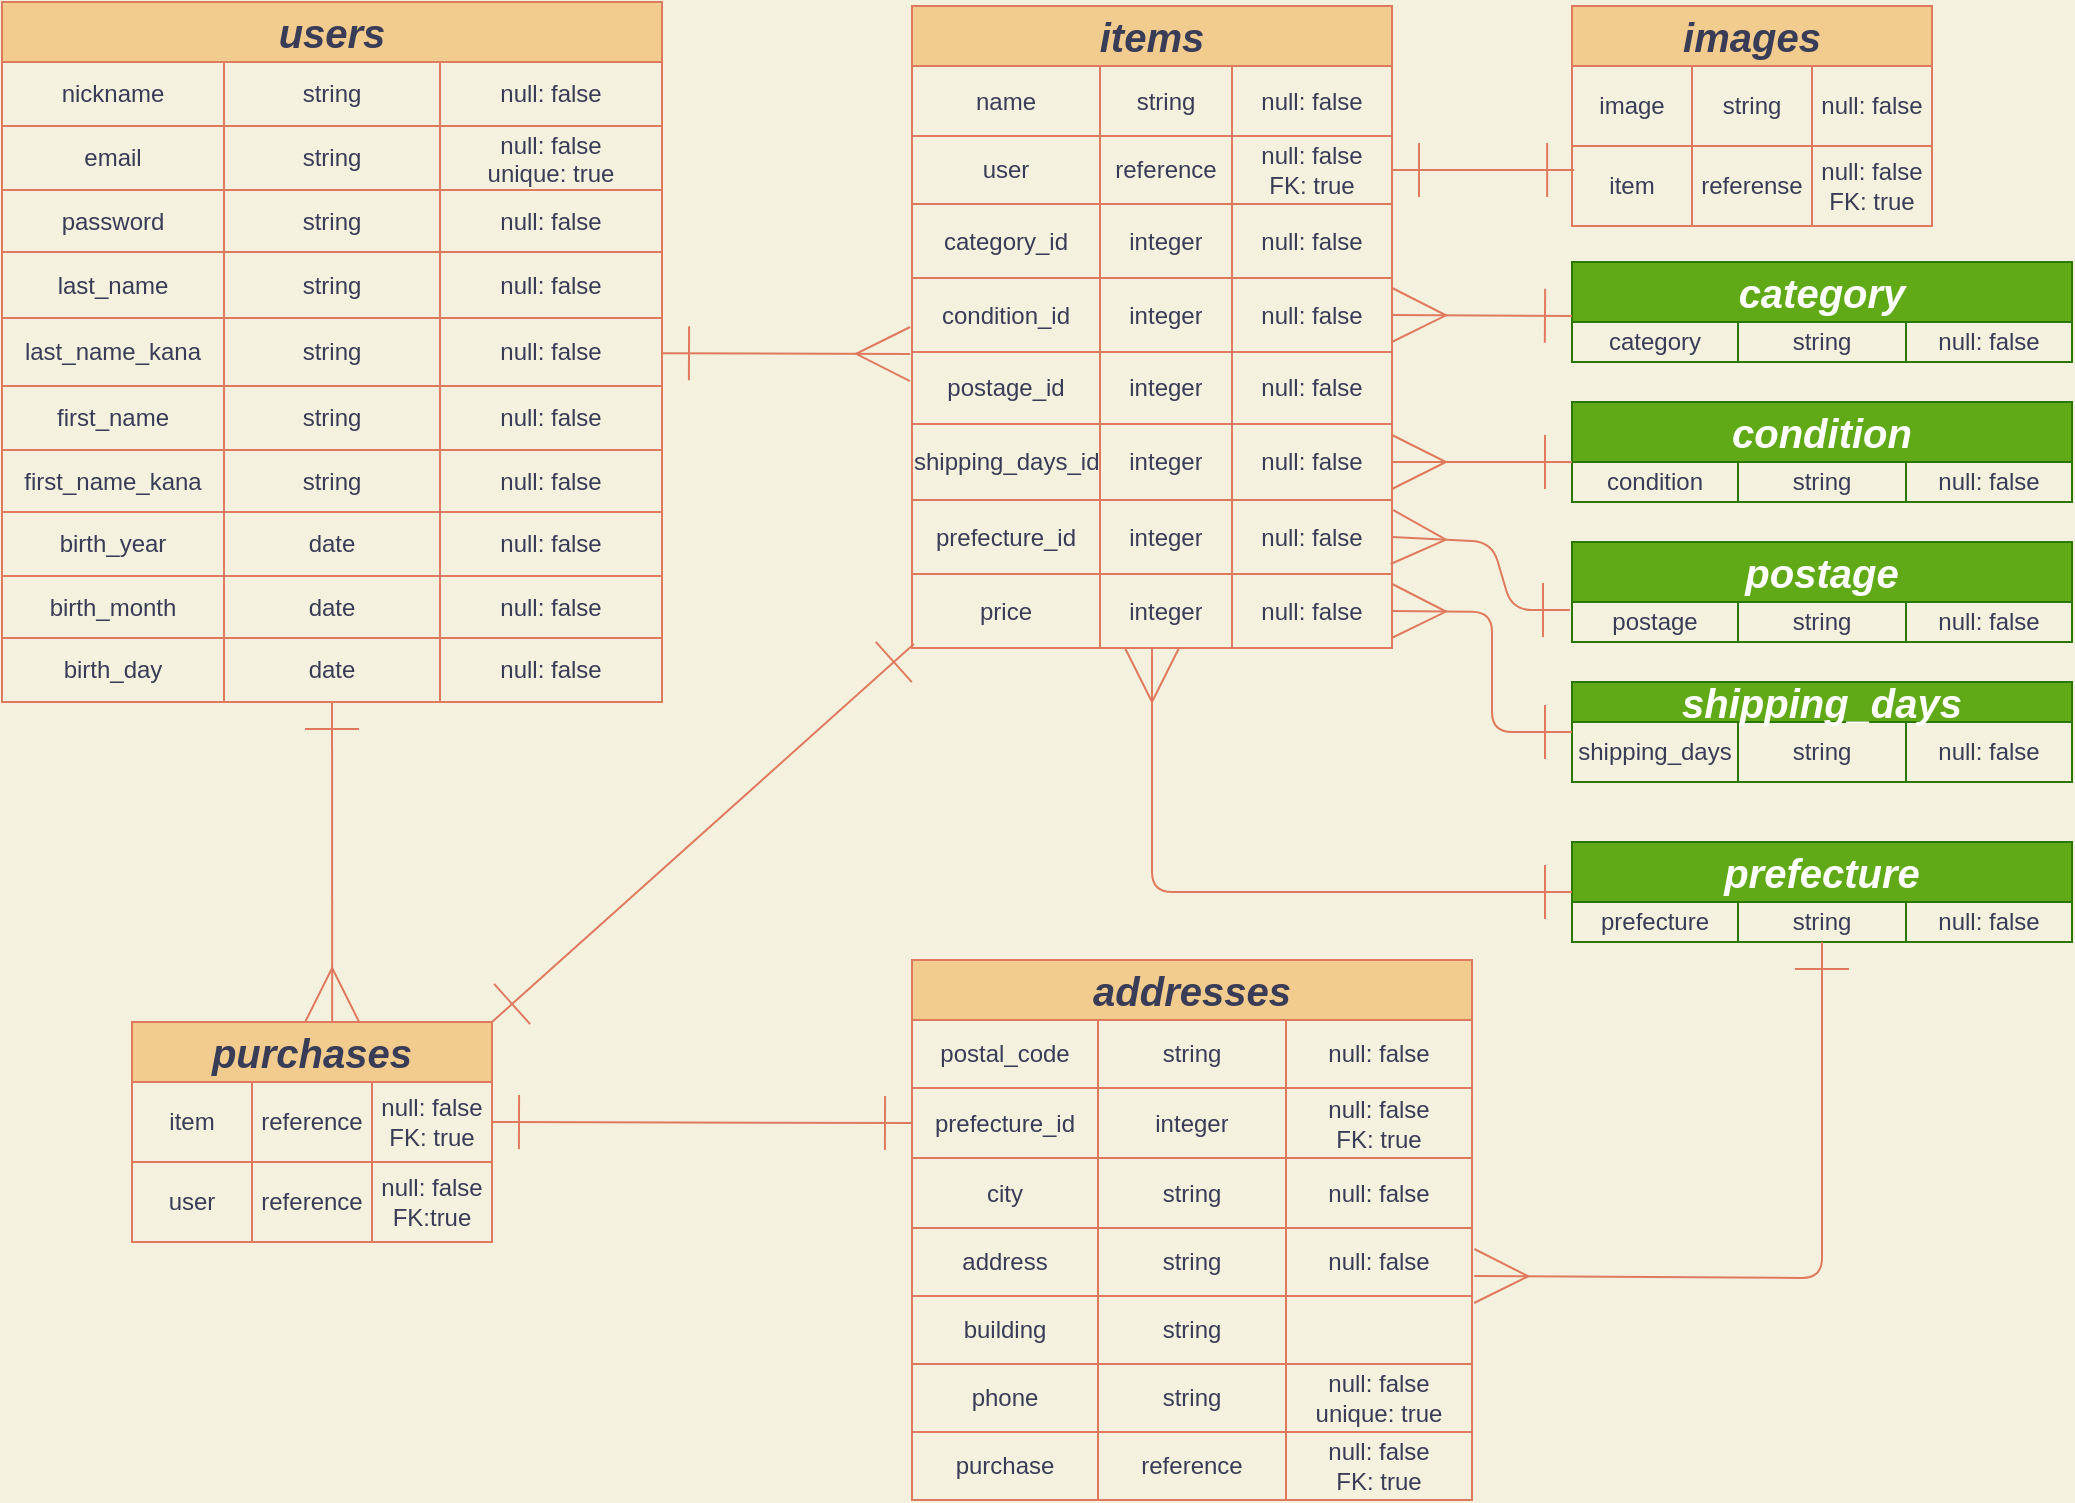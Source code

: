 <mxfile version="13.6.5">
    <diagram id="7BdjpDlfNMf_NAkz27Tj" name="ページ1">
        <mxGraphModel dx="898" dy="595" grid="1" gridSize="10" guides="1" tooltips="1" connect="1" arrows="1" fold="1" page="1" pageScale="1" pageWidth="1169" pageHeight="827" background="#F4F1DE" math="0" shadow="0">
            <root>
                <mxCell id="0"/>
                <mxCell id="1" parent="0"/>
                <mxCell id="6" value="&lt;i&gt;&lt;font style=&quot;font-size: 20px&quot;&gt;users&lt;/font&gt;&lt;/i&gt;" style="shape=table;html=1;whiteSpace=wrap;startSize=30;container=1;collapsible=0;childLayout=tableLayout;fontStyle=1;align=center;fillColor=#F2CC8F;strokeColor=#E07A5F;fontColor=#393C56;" parent="1" vertex="1">
                    <mxGeometry x="35" y="70" width="330" height="350" as="geometry"/>
                </mxCell>
                <mxCell id="7" value="" style="shape=partialRectangle;html=1;whiteSpace=wrap;collapsible=0;dropTarget=0;pointerEvents=0;fillColor=none;top=0;left=0;bottom=0;right=0;points=[[0,0.5],[1,0.5]];portConstraint=eastwest;strokeColor=#E07A5F;fontColor=#393C56;" parent="6" vertex="1">
                    <mxGeometry y="30" width="330" height="32" as="geometry"/>
                </mxCell>
                <mxCell id="8" value="nickname" style="shape=partialRectangle;html=1;whiteSpace=wrap;connectable=0;fillColor=none;top=0;left=0;bottom=0;right=0;overflow=hidden;strokeColor=#E07A5F;fontColor=#393C56;" parent="7" vertex="1">
                    <mxGeometry width="111" height="32" as="geometry"/>
                </mxCell>
                <mxCell id="9" value="string" style="shape=partialRectangle;html=1;whiteSpace=wrap;connectable=0;fillColor=none;top=0;left=0;bottom=0;right=0;overflow=hidden;strokeColor=#E07A5F;fontColor=#393C56;" parent="7" vertex="1">
                    <mxGeometry x="111" width="108" height="32" as="geometry"/>
                </mxCell>
                <mxCell id="19" value="null: false" style="shape=partialRectangle;html=1;whiteSpace=wrap;connectable=0;fillColor=none;top=0;left=0;bottom=0;right=0;overflow=hidden;strokeColor=#E07A5F;fontColor=#393C56;" parent="7" vertex="1">
                    <mxGeometry x="219" width="111" height="32" as="geometry"/>
                </mxCell>
                <mxCell id="11" value="" style="shape=partialRectangle;html=1;whiteSpace=wrap;collapsible=0;dropTarget=0;pointerEvents=0;fillColor=none;top=0;left=0;bottom=0;right=0;points=[[0,0.5],[1,0.5]];portConstraint=eastwest;strokeColor=#E07A5F;fontColor=#393C56;" parent="6" vertex="1">
                    <mxGeometry y="62" width="330" height="32" as="geometry"/>
                </mxCell>
                <mxCell id="12" value="email" style="shape=partialRectangle;html=1;whiteSpace=wrap;connectable=0;fillColor=none;top=0;left=0;bottom=0;right=0;overflow=hidden;strokeColor=#E07A5F;fontColor=#393C56;" parent="11" vertex="1">
                    <mxGeometry width="111" height="32" as="geometry"/>
                </mxCell>
                <mxCell id="13" value="string" style="shape=partialRectangle;html=1;whiteSpace=wrap;connectable=0;fillColor=none;top=0;left=0;bottom=0;right=0;overflow=hidden;strokeColor=#E07A5F;fontColor=#393C56;" parent="11" vertex="1">
                    <mxGeometry x="111" width="108" height="32" as="geometry"/>
                </mxCell>
                <mxCell id="20" value="null: false&lt;br&gt;unique: true" style="shape=partialRectangle;html=1;whiteSpace=wrap;connectable=0;fillColor=none;top=0;left=0;bottom=0;right=0;overflow=hidden;strokeColor=#E07A5F;fontColor=#393C56;" parent="11" vertex="1">
                    <mxGeometry x="219" width="111" height="32" as="geometry"/>
                </mxCell>
                <mxCell id="15" value="" style="shape=partialRectangle;html=1;whiteSpace=wrap;collapsible=0;dropTarget=0;pointerEvents=0;fillColor=none;top=0;left=0;bottom=0;right=0;points=[[0,0.5],[1,0.5]];portConstraint=eastwest;strokeColor=#E07A5F;fontColor=#393C56;" parent="6" vertex="1">
                    <mxGeometry y="94" width="330" height="31" as="geometry"/>
                </mxCell>
                <mxCell id="16" value="password" style="shape=partialRectangle;html=1;whiteSpace=wrap;connectable=0;fillColor=none;top=0;left=0;bottom=0;right=0;overflow=hidden;strokeColor=#E07A5F;fontColor=#393C56;" parent="15" vertex="1">
                    <mxGeometry width="111" height="31" as="geometry"/>
                </mxCell>
                <mxCell id="17" value="string" style="shape=partialRectangle;html=1;whiteSpace=wrap;connectable=0;fillColor=none;top=0;left=0;bottom=0;right=0;overflow=hidden;strokeColor=#E07A5F;fontColor=#393C56;" parent="15" vertex="1">
                    <mxGeometry x="111" width="108" height="31" as="geometry"/>
                </mxCell>
                <mxCell id="21" value="null: false" style="shape=partialRectangle;html=1;whiteSpace=wrap;connectable=0;fillColor=none;top=0;left=0;bottom=0;right=0;overflow=hidden;strokeColor=#E07A5F;fontColor=#393C56;" parent="15" vertex="1">
                    <mxGeometry x="219" width="111" height="31" as="geometry"/>
                </mxCell>
                <mxCell id="22" style="shape=partialRectangle;html=1;whiteSpace=wrap;collapsible=0;dropTarget=0;pointerEvents=0;fillColor=none;top=0;left=0;bottom=0;right=0;points=[[0,0.5],[1,0.5]];portConstraint=eastwest;strokeColor=#E07A5F;fontColor=#393C56;" parent="6" vertex="1">
                    <mxGeometry y="125" width="330" height="33" as="geometry"/>
                </mxCell>
                <mxCell id="23" value="last_name" style="shape=partialRectangle;html=1;whiteSpace=wrap;connectable=0;fillColor=none;top=0;left=0;bottom=0;right=0;overflow=hidden;strokeColor=#E07A5F;fontColor=#393C56;" parent="22" vertex="1">
                    <mxGeometry width="111" height="33" as="geometry"/>
                </mxCell>
                <mxCell id="24" value="string" style="shape=partialRectangle;html=1;whiteSpace=wrap;connectable=0;fillColor=none;top=0;left=0;bottom=0;right=0;overflow=hidden;strokeColor=#E07A5F;fontColor=#393C56;" parent="22" vertex="1">
                    <mxGeometry x="111" width="108" height="33" as="geometry"/>
                </mxCell>
                <mxCell id="25" value="null: false" style="shape=partialRectangle;html=1;whiteSpace=wrap;connectable=0;fillColor=none;top=0;left=0;bottom=0;right=0;overflow=hidden;strokeColor=#E07A5F;fontColor=#393C56;" parent="22" vertex="1">
                    <mxGeometry x="219" width="111" height="33" as="geometry"/>
                </mxCell>
                <mxCell id="26" style="shape=partialRectangle;html=1;whiteSpace=wrap;collapsible=0;dropTarget=0;pointerEvents=0;fillColor=none;top=0;left=0;bottom=0;right=0;points=[[0,0.5],[1,0.5]];portConstraint=eastwest;strokeColor=#E07A5F;fontColor=#393C56;" parent="6" vertex="1">
                    <mxGeometry y="158" width="330" height="34" as="geometry"/>
                </mxCell>
                <mxCell id="27" value="last_name_kana" style="shape=partialRectangle;html=1;whiteSpace=wrap;connectable=0;fillColor=none;top=0;left=0;bottom=0;right=0;overflow=hidden;strokeColor=#E07A5F;fontColor=#393C56;" parent="26" vertex="1">
                    <mxGeometry width="111" height="34" as="geometry"/>
                </mxCell>
                <mxCell id="28" value="string" style="shape=partialRectangle;html=1;whiteSpace=wrap;connectable=0;fillColor=none;top=0;left=0;bottom=0;right=0;overflow=hidden;strokeColor=#E07A5F;fontColor=#393C56;" parent="26" vertex="1">
                    <mxGeometry x="111" width="108" height="34" as="geometry"/>
                </mxCell>
                <mxCell id="29" value="null: false" style="shape=partialRectangle;html=1;whiteSpace=wrap;connectable=0;fillColor=none;top=0;left=0;bottom=0;right=0;overflow=hidden;strokeColor=#E07A5F;fontColor=#393C56;" parent="26" vertex="1">
                    <mxGeometry x="219" width="111" height="34" as="geometry"/>
                </mxCell>
                <mxCell id="30" style="shape=partialRectangle;html=1;whiteSpace=wrap;collapsible=0;dropTarget=0;pointerEvents=0;fillColor=none;top=0;left=0;bottom=0;right=0;points=[[0,0.5],[1,0.5]];portConstraint=eastwest;strokeColor=#E07A5F;fontColor=#393C56;" parent="6" vertex="1">
                    <mxGeometry y="192" width="330" height="32" as="geometry"/>
                </mxCell>
                <mxCell id="31" value="first_name" style="shape=partialRectangle;html=1;whiteSpace=wrap;connectable=0;fillColor=none;top=0;left=0;bottom=0;right=0;overflow=hidden;strokeColor=#E07A5F;fontColor=#393C56;" parent="30" vertex="1">
                    <mxGeometry width="111" height="32" as="geometry"/>
                </mxCell>
                <mxCell id="32" value="string" style="shape=partialRectangle;html=1;whiteSpace=wrap;connectable=0;fillColor=none;top=0;left=0;bottom=0;right=0;overflow=hidden;strokeColor=#E07A5F;fontColor=#393C56;" parent="30" vertex="1">
                    <mxGeometry x="111" width="108" height="32" as="geometry"/>
                </mxCell>
                <mxCell id="33" value="null: false" style="shape=partialRectangle;html=1;whiteSpace=wrap;connectable=0;fillColor=none;top=0;left=0;bottom=0;right=0;overflow=hidden;strokeColor=#E07A5F;fontColor=#393C56;" parent="30" vertex="1">
                    <mxGeometry x="219" width="111" height="32" as="geometry"/>
                </mxCell>
                <mxCell id="34" style="shape=partialRectangle;html=1;whiteSpace=wrap;collapsible=0;dropTarget=0;pointerEvents=0;fillColor=none;top=0;left=0;bottom=0;right=0;points=[[0,0.5],[1,0.5]];portConstraint=eastwest;strokeColor=#E07A5F;fontColor=#393C56;" parent="6" vertex="1">
                    <mxGeometry y="224" width="330" height="31" as="geometry"/>
                </mxCell>
                <mxCell id="35" value="first_name_kana" style="shape=partialRectangle;html=1;whiteSpace=wrap;connectable=0;fillColor=none;top=0;left=0;bottom=0;right=0;overflow=hidden;strokeColor=#E07A5F;fontColor=#393C56;" parent="34" vertex="1">
                    <mxGeometry width="111" height="31" as="geometry"/>
                </mxCell>
                <mxCell id="36" value="string" style="shape=partialRectangle;html=1;whiteSpace=wrap;connectable=0;fillColor=none;top=0;left=0;bottom=0;right=0;overflow=hidden;strokeColor=#E07A5F;fontColor=#393C56;" parent="34" vertex="1">
                    <mxGeometry x="111" width="108" height="31" as="geometry"/>
                </mxCell>
                <mxCell id="37" value="null: false" style="shape=partialRectangle;html=1;whiteSpace=wrap;connectable=0;fillColor=none;top=0;left=0;bottom=0;right=0;overflow=hidden;strokeColor=#E07A5F;fontColor=#393C56;" parent="34" vertex="1">
                    <mxGeometry x="219" width="111" height="31" as="geometry"/>
                </mxCell>
                <mxCell id="38" style="shape=partialRectangle;html=1;whiteSpace=wrap;collapsible=0;dropTarget=0;pointerEvents=0;fillColor=none;top=0;left=0;bottom=0;right=0;points=[[0,0.5],[1,0.5]];portConstraint=eastwest;strokeColor=#E07A5F;fontColor=#393C56;" parent="6" vertex="1">
                    <mxGeometry y="255" width="330" height="32" as="geometry"/>
                </mxCell>
                <mxCell id="39" value="birth_year" style="shape=partialRectangle;html=1;whiteSpace=wrap;connectable=0;fillColor=none;top=0;left=0;bottom=0;right=0;overflow=hidden;strokeColor=#E07A5F;fontColor=#393C56;" parent="38" vertex="1">
                    <mxGeometry width="111" height="32" as="geometry"/>
                </mxCell>
                <mxCell id="40" value="date" style="shape=partialRectangle;html=1;whiteSpace=wrap;connectable=0;fillColor=none;top=0;left=0;bottom=0;right=0;overflow=hidden;strokeColor=#E07A5F;fontColor=#393C56;" parent="38" vertex="1">
                    <mxGeometry x="111" width="108" height="32" as="geometry"/>
                </mxCell>
                <mxCell id="41" value="null: false" style="shape=partialRectangle;html=1;whiteSpace=wrap;connectable=0;fillColor=none;top=0;left=0;bottom=0;right=0;overflow=hidden;strokeColor=#E07A5F;fontColor=#393C56;" parent="38" vertex="1">
                    <mxGeometry x="219" width="111" height="32" as="geometry"/>
                </mxCell>
                <mxCell id="42" style="shape=partialRectangle;html=1;whiteSpace=wrap;collapsible=0;dropTarget=0;pointerEvents=0;fillColor=none;top=0;left=0;bottom=0;right=0;points=[[0,0.5],[1,0.5]];portConstraint=eastwest;strokeColor=#E07A5F;fontColor=#393C56;" parent="6" vertex="1">
                    <mxGeometry y="287" width="330" height="31" as="geometry"/>
                </mxCell>
                <mxCell id="43" value="birth_month" style="shape=partialRectangle;html=1;whiteSpace=wrap;connectable=0;fillColor=none;top=0;left=0;bottom=0;right=0;overflow=hidden;strokeColor=#E07A5F;fontColor=#393C56;" parent="42" vertex="1">
                    <mxGeometry width="111" height="31" as="geometry"/>
                </mxCell>
                <mxCell id="44" value="date" style="shape=partialRectangle;html=1;whiteSpace=wrap;connectable=0;fillColor=none;top=0;left=0;bottom=0;right=0;overflow=hidden;strokeColor=#E07A5F;fontColor=#393C56;" parent="42" vertex="1">
                    <mxGeometry x="111" width="108" height="31" as="geometry"/>
                </mxCell>
                <mxCell id="45" value="null: false" style="shape=partialRectangle;html=1;whiteSpace=wrap;connectable=0;fillColor=none;top=0;left=0;bottom=0;right=0;overflow=hidden;strokeColor=#E07A5F;fontColor=#393C56;" parent="42" vertex="1">
                    <mxGeometry x="219" width="111" height="31" as="geometry"/>
                </mxCell>
                <mxCell id="46" style="shape=partialRectangle;html=1;whiteSpace=wrap;collapsible=0;dropTarget=0;pointerEvents=0;fillColor=none;top=0;left=0;bottom=0;right=0;points=[[0,0.5],[1,0.5]];portConstraint=eastwest;strokeColor=#E07A5F;fontColor=#393C56;" parent="6" vertex="1">
                    <mxGeometry y="318" width="330" height="32" as="geometry"/>
                </mxCell>
                <mxCell id="47" value="birth_day" style="shape=partialRectangle;html=1;whiteSpace=wrap;connectable=0;fillColor=none;top=0;left=0;bottom=0;right=0;overflow=hidden;strokeColor=#E07A5F;fontColor=#393C56;" parent="46" vertex="1">
                    <mxGeometry width="111" height="32" as="geometry"/>
                </mxCell>
                <mxCell id="48" value="date" style="shape=partialRectangle;html=1;whiteSpace=wrap;connectable=0;fillColor=none;top=0;left=0;bottom=0;right=0;overflow=hidden;strokeColor=#E07A5F;fontColor=#393C56;" parent="46" vertex="1">
                    <mxGeometry x="111" width="108" height="32" as="geometry"/>
                </mxCell>
                <mxCell id="49" value="null: false" style="shape=partialRectangle;html=1;whiteSpace=wrap;connectable=0;fillColor=none;top=0;left=0;bottom=0;right=0;overflow=hidden;strokeColor=#E07A5F;fontColor=#393C56;" parent="46" vertex="1">
                    <mxGeometry x="219" width="111" height="32" as="geometry"/>
                </mxCell>
                <mxCell id="195" style="edgeStyle=none;rounded=1;sketch=0;orthogonalLoop=1;jettySize=auto;html=1;entryX=0.021;entryY=1.054;entryDx=0;entryDy=0;entryPerimeter=0;endArrow=ERone;endFill=0;fillColor=#F2CC8F;fontColor=#393C56;strokeColor=none;startArrow=ERone;startFill=0;" parent="1" source="120" target="59" edge="1">
                    <mxGeometry relative="1" as="geometry"/>
                </mxCell>
                <mxCell id="196" style="edgeStyle=none;rounded=1;sketch=0;orthogonalLoop=1;jettySize=auto;html=1;exitX=1;exitY=0;exitDx=0;exitDy=0;entryX=0.004;entryY=0.946;entryDx=0;entryDy=0;entryPerimeter=0;startArrow=ERone;startFill=0;endArrow=ERone;endFill=0;strokeColor=#E07A5F;fillColor=#F2CC8F;fontColor=#393C56;endSize=25;startSize=25;" parent="1" source="120" target="59" edge="1">
                    <mxGeometry relative="1" as="geometry"/>
                </mxCell>
                <mxCell id="120" value="&lt;font style=&quot;font-size: 20px&quot;&gt;&lt;i&gt;purchases&lt;/i&gt;&lt;/font&gt;" style="shape=table;html=1;whiteSpace=wrap;startSize=30;container=1;collapsible=0;childLayout=tableLayout;fontStyle=1;align=center;fillColor=#F2CC8F;strokeColor=#E07A5F;fontColor=#393C56;" parent="1" vertex="1">
                    <mxGeometry x="100" y="580" width="180" height="110" as="geometry"/>
                </mxCell>
                <mxCell id="121" value="" style="shape=partialRectangle;html=1;whiteSpace=wrap;collapsible=0;dropTarget=0;pointerEvents=0;fillColor=none;top=0;left=0;bottom=0;right=0;points=[[0,0.5],[1,0.5]];portConstraint=eastwest;strokeColor=#E07A5F;fontColor=#393C56;" parent="120" vertex="1">
                    <mxGeometry y="30" width="180" height="40" as="geometry"/>
                </mxCell>
                <mxCell id="122" value="item" style="shape=partialRectangle;html=1;whiteSpace=wrap;connectable=0;fillColor=none;top=0;left=0;bottom=0;right=0;overflow=hidden;strokeColor=#E07A5F;fontColor=#393C56;" parent="121" vertex="1">
                    <mxGeometry width="60" height="40" as="geometry"/>
                </mxCell>
                <mxCell id="123" value="reference" style="shape=partialRectangle;html=1;whiteSpace=wrap;connectable=0;fillColor=none;top=0;left=0;bottom=0;right=0;overflow=hidden;strokeColor=#E07A5F;fontColor=#393C56;" parent="121" vertex="1">
                    <mxGeometry x="60" width="60" height="40" as="geometry"/>
                </mxCell>
                <mxCell id="124" value="null: false&lt;br&gt;FK: true" style="shape=partialRectangle;html=1;whiteSpace=wrap;connectable=0;fillColor=none;top=0;left=0;bottom=0;right=0;overflow=hidden;strokeColor=#E07A5F;fontColor=#393C56;" parent="121" vertex="1">
                    <mxGeometry x="120" width="60" height="40" as="geometry"/>
                </mxCell>
                <mxCell id="125" value="" style="shape=partialRectangle;html=1;whiteSpace=wrap;collapsible=0;dropTarget=0;pointerEvents=0;fillColor=none;top=0;left=0;bottom=0;right=0;points=[[0,0.5],[1,0.5]];portConstraint=eastwest;strokeColor=#E07A5F;fontColor=#393C56;" parent="120" vertex="1">
                    <mxGeometry y="70" width="180" height="40" as="geometry"/>
                </mxCell>
                <mxCell id="126" value="user" style="shape=partialRectangle;html=1;whiteSpace=wrap;connectable=0;fillColor=none;top=0;left=0;bottom=0;right=0;overflow=hidden;strokeColor=#E07A5F;fontColor=#393C56;" parent="125" vertex="1">
                    <mxGeometry width="60" height="40" as="geometry"/>
                </mxCell>
                <mxCell id="127" value="reference" style="shape=partialRectangle;html=1;whiteSpace=wrap;connectable=0;fillColor=none;top=0;left=0;bottom=0;right=0;overflow=hidden;strokeColor=#E07A5F;fontColor=#393C56;" parent="125" vertex="1">
                    <mxGeometry x="60" width="60" height="40" as="geometry"/>
                </mxCell>
                <mxCell id="128" value="null: false&lt;br&gt;FK:true" style="shape=partialRectangle;html=1;whiteSpace=wrap;connectable=0;fillColor=none;top=0;left=0;bottom=0;right=0;overflow=hidden;strokeColor=#E07A5F;fontColor=#393C56;" parent="125" vertex="1">
                    <mxGeometry x="120" width="60" height="40" as="geometry"/>
                </mxCell>
                <mxCell id="133" value="&lt;font style=&quot;font-size: 20px&quot;&gt;&lt;i&gt;images&lt;/i&gt;&lt;/font&gt;" style="shape=table;html=1;whiteSpace=wrap;startSize=30;container=1;collapsible=0;childLayout=tableLayout;fontStyle=1;align=center;fillColor=#F2CC8F;strokeColor=#E07A5F;fontColor=#393C56;" parent="1" vertex="1">
                    <mxGeometry x="820" y="72" width="180" height="110" as="geometry"/>
                </mxCell>
                <mxCell id="134" value="" style="shape=partialRectangle;html=1;whiteSpace=wrap;collapsible=0;dropTarget=0;pointerEvents=0;fillColor=none;top=0;left=0;bottom=0;right=0;points=[[0,0.5],[1,0.5]];portConstraint=eastwest;strokeColor=#E07A5F;fontColor=#393C56;" parent="133" vertex="1">
                    <mxGeometry y="30" width="180" height="40" as="geometry"/>
                </mxCell>
                <mxCell id="135" value="image" style="shape=partialRectangle;html=1;whiteSpace=wrap;connectable=0;fillColor=none;top=0;left=0;bottom=0;right=0;overflow=hidden;strokeColor=#E07A5F;fontColor=#393C56;" parent="134" vertex="1">
                    <mxGeometry width="60" height="40" as="geometry"/>
                </mxCell>
                <mxCell id="136" value="string" style="shape=partialRectangle;html=1;whiteSpace=wrap;connectable=0;fillColor=none;top=0;left=0;bottom=0;right=0;overflow=hidden;strokeColor=#E07A5F;fontColor=#393C56;" parent="134" vertex="1">
                    <mxGeometry x="60" width="60" height="40" as="geometry"/>
                </mxCell>
                <mxCell id="137" value="null: false" style="shape=partialRectangle;html=1;whiteSpace=wrap;connectable=0;fillColor=none;top=0;left=0;bottom=0;right=0;overflow=hidden;strokeColor=#E07A5F;fontColor=#393C56;" parent="134" vertex="1">
                    <mxGeometry x="120" width="60" height="40" as="geometry"/>
                </mxCell>
                <mxCell id="138" value="" style="shape=partialRectangle;html=1;whiteSpace=wrap;collapsible=0;dropTarget=0;pointerEvents=0;fillColor=none;top=0;left=0;bottom=0;right=0;points=[[0,0.5],[1,0.5]];portConstraint=eastwest;strokeColor=#E07A5F;fontColor=#393C56;" parent="133" vertex="1">
                    <mxGeometry y="70" width="180" height="40" as="geometry"/>
                </mxCell>
                <mxCell id="139" value="item" style="shape=partialRectangle;html=1;whiteSpace=wrap;connectable=0;fillColor=none;top=0;left=0;bottom=0;right=0;overflow=hidden;strokeColor=#E07A5F;fontColor=#393C56;" parent="138" vertex="1">
                    <mxGeometry width="60" height="40" as="geometry"/>
                </mxCell>
                <mxCell id="140" value="referense" style="shape=partialRectangle;html=1;whiteSpace=wrap;connectable=0;fillColor=none;top=0;left=0;bottom=0;right=0;overflow=hidden;strokeColor=#E07A5F;fontColor=#393C56;" parent="138" vertex="1">
                    <mxGeometry x="60" width="60" height="40" as="geometry"/>
                </mxCell>
                <mxCell id="141" value="null: false&lt;br&gt;FK: true" style="shape=partialRectangle;html=1;whiteSpace=wrap;connectable=0;fillColor=none;top=0;left=0;bottom=0;right=0;overflow=hidden;strokeColor=#E07A5F;fontColor=#393C56;" parent="138" vertex="1">
                    <mxGeometry x="120" width="60" height="40" as="geometry"/>
                </mxCell>
                <mxCell id="83" value="&lt;font style=&quot;font-size: 20px&quot;&gt;&lt;i&gt;addresses&lt;/i&gt;&lt;/font&gt;" style="shape=table;html=1;whiteSpace=wrap;startSize=30;container=1;collapsible=0;childLayout=tableLayout;fontStyle=1;align=center;fillColor=#F2CC8F;strokeColor=#E07A5F;fontColor=#393C56;" parent="1" vertex="1">
                    <mxGeometry x="490" y="549" width="280" height="270" as="geometry"/>
                </mxCell>
                <mxCell id="84" value="" style="shape=partialRectangle;html=1;whiteSpace=wrap;collapsible=0;dropTarget=0;pointerEvents=0;fillColor=none;top=0;left=0;bottom=0;right=0;points=[[0,0.5],[1,0.5]];portConstraint=eastwest;strokeColor=#E07A5F;fontColor=#393C56;" parent="83" vertex="1">
                    <mxGeometry y="30" width="280" height="34" as="geometry"/>
                </mxCell>
                <mxCell id="85" value="postal_code" style="shape=partialRectangle;html=1;whiteSpace=wrap;connectable=0;fillColor=none;top=0;left=0;bottom=0;right=0;overflow=hidden;strokeColor=#E07A5F;fontColor=#393C56;" parent="84" vertex="1">
                    <mxGeometry width="93" height="34" as="geometry"/>
                </mxCell>
                <mxCell id="86" value="string" style="shape=partialRectangle;html=1;whiteSpace=wrap;connectable=0;fillColor=none;top=0;left=0;bottom=0;right=0;overflow=hidden;strokeColor=#E07A5F;fontColor=#393C56;" parent="84" vertex="1">
                    <mxGeometry x="93" width="94" height="34" as="geometry"/>
                </mxCell>
                <mxCell id="87" value="null: false" style="shape=partialRectangle;html=1;whiteSpace=wrap;connectable=0;fillColor=none;top=0;left=0;bottom=0;right=0;overflow=hidden;strokeColor=#E07A5F;fontColor=#393C56;" parent="84" vertex="1">
                    <mxGeometry x="187" width="93" height="34" as="geometry"/>
                </mxCell>
                <mxCell id="88" value="" style="shape=partialRectangle;html=1;whiteSpace=wrap;collapsible=0;dropTarget=0;pointerEvents=0;fillColor=none;top=0;left=0;bottom=0;right=0;points=[[0,0.5],[1,0.5]];portConstraint=eastwest;strokeColor=#E07A5F;fontColor=#393C56;" parent="83" vertex="1">
                    <mxGeometry y="64" width="280" height="35" as="geometry"/>
                </mxCell>
                <mxCell id="89" value="prefecture_id" style="shape=partialRectangle;html=1;whiteSpace=wrap;connectable=0;fillColor=none;top=0;left=0;bottom=0;right=0;overflow=hidden;strokeColor=#E07A5F;fontColor=#393C56;" parent="88" vertex="1">
                    <mxGeometry width="93" height="35" as="geometry"/>
                </mxCell>
                <mxCell id="90" value="integer" style="shape=partialRectangle;html=1;whiteSpace=wrap;connectable=0;fillColor=none;top=0;left=0;bottom=0;right=0;overflow=hidden;strokeColor=#E07A5F;fontColor=#393C56;" parent="88" vertex="1">
                    <mxGeometry x="93" width="94" height="35" as="geometry"/>
                </mxCell>
                <mxCell id="91" value="null: false&lt;br&gt;FK: true" style="shape=partialRectangle;html=1;whiteSpace=wrap;connectable=0;fillColor=none;top=0;left=0;bottom=0;right=0;overflow=hidden;strokeColor=#E07A5F;fontColor=#393C56;" parent="88" vertex="1">
                    <mxGeometry x="187" width="93" height="35" as="geometry"/>
                </mxCell>
                <mxCell id="92" value="" style="shape=partialRectangle;html=1;whiteSpace=wrap;collapsible=0;dropTarget=0;pointerEvents=0;fillColor=none;top=0;left=0;bottom=0;right=0;points=[[0,0.5],[1,0.5]];portConstraint=eastwest;strokeColor=#E07A5F;fontColor=#393C56;" parent="83" vertex="1">
                    <mxGeometry y="99" width="280" height="35" as="geometry"/>
                </mxCell>
                <mxCell id="93" value="city" style="shape=partialRectangle;html=1;whiteSpace=wrap;connectable=0;fillColor=none;top=0;left=0;bottom=0;right=0;overflow=hidden;strokeColor=#E07A5F;fontColor=#393C56;" parent="92" vertex="1">
                    <mxGeometry width="93" height="35" as="geometry"/>
                </mxCell>
                <mxCell id="94" value="string" style="shape=partialRectangle;html=1;whiteSpace=wrap;connectable=0;fillColor=none;top=0;left=0;bottom=0;right=0;overflow=hidden;strokeColor=#E07A5F;fontColor=#393C56;" parent="92" vertex="1">
                    <mxGeometry x="93" width="94" height="35" as="geometry"/>
                </mxCell>
                <mxCell id="95" value="null: false" style="shape=partialRectangle;html=1;whiteSpace=wrap;connectable=0;fillColor=none;top=0;left=0;bottom=0;right=0;overflow=hidden;strokeColor=#E07A5F;fontColor=#393C56;" parent="92" vertex="1">
                    <mxGeometry x="187" width="93" height="35" as="geometry"/>
                </mxCell>
                <mxCell id="96" style="shape=partialRectangle;html=1;whiteSpace=wrap;collapsible=0;dropTarget=0;pointerEvents=0;fillColor=none;top=0;left=0;bottom=0;right=0;points=[[0,0.5],[1,0.5]];portConstraint=eastwest;strokeColor=#E07A5F;fontColor=#393C56;" parent="83" vertex="1">
                    <mxGeometry y="134" width="280" height="34" as="geometry"/>
                </mxCell>
                <mxCell id="97" value="address" style="shape=partialRectangle;html=1;whiteSpace=wrap;connectable=0;fillColor=none;top=0;left=0;bottom=0;right=0;overflow=hidden;strokeColor=#E07A5F;fontColor=#393C56;" parent="96" vertex="1">
                    <mxGeometry width="93" height="34" as="geometry"/>
                </mxCell>
                <mxCell id="98" value="string" style="shape=partialRectangle;html=1;whiteSpace=wrap;connectable=0;fillColor=none;top=0;left=0;bottom=0;right=0;overflow=hidden;strokeColor=#E07A5F;fontColor=#393C56;" parent="96" vertex="1">
                    <mxGeometry x="93" width="94" height="34" as="geometry"/>
                </mxCell>
                <mxCell id="99" value="null: false" style="shape=partialRectangle;html=1;whiteSpace=wrap;connectable=0;fillColor=none;top=0;left=0;bottom=0;right=0;overflow=hidden;strokeColor=#E07A5F;fontColor=#393C56;" parent="96" vertex="1">
                    <mxGeometry x="187" width="93" height="34" as="geometry"/>
                </mxCell>
                <mxCell id="100" style="shape=partialRectangle;html=1;whiteSpace=wrap;collapsible=0;dropTarget=0;pointerEvents=0;fillColor=none;top=0;left=0;bottom=0;right=0;points=[[0,0.5],[1,0.5]];portConstraint=eastwest;strokeColor=#E07A5F;fontColor=#393C56;" parent="83" vertex="1">
                    <mxGeometry y="168" width="280" height="34" as="geometry"/>
                </mxCell>
                <mxCell id="101" value="building" style="shape=partialRectangle;html=1;whiteSpace=wrap;connectable=0;fillColor=none;top=0;left=0;bottom=0;right=0;overflow=hidden;strokeColor=#E07A5F;fontColor=#393C56;" parent="100" vertex="1">
                    <mxGeometry width="93" height="34" as="geometry"/>
                </mxCell>
                <mxCell id="102" value="string" style="shape=partialRectangle;html=1;whiteSpace=wrap;connectable=0;fillColor=none;top=0;left=0;bottom=0;right=0;overflow=hidden;strokeColor=#E07A5F;fontColor=#393C56;" parent="100" vertex="1">
                    <mxGeometry x="93" width="94" height="34" as="geometry"/>
                </mxCell>
                <mxCell id="103" style="shape=partialRectangle;html=1;whiteSpace=wrap;connectable=0;fillColor=none;top=0;left=0;bottom=0;right=0;overflow=hidden;strokeColor=#E07A5F;fontColor=#393C56;" parent="100" vertex="1">
                    <mxGeometry x="187" width="93" height="34" as="geometry"/>
                </mxCell>
                <mxCell id="104" style="shape=partialRectangle;html=1;whiteSpace=wrap;collapsible=0;dropTarget=0;pointerEvents=0;fillColor=none;top=0;left=0;bottom=0;right=0;points=[[0,0.5],[1,0.5]];portConstraint=eastwest;strokeColor=#E07A5F;fontColor=#393C56;" parent="83" vertex="1">
                    <mxGeometry y="202" width="280" height="34" as="geometry"/>
                </mxCell>
                <mxCell id="105" value="phone" style="shape=partialRectangle;html=1;whiteSpace=wrap;connectable=0;fillColor=none;top=0;left=0;bottom=0;right=0;overflow=hidden;strokeColor=#E07A5F;fontColor=#393C56;" parent="104" vertex="1">
                    <mxGeometry width="93" height="34" as="geometry"/>
                </mxCell>
                <mxCell id="106" value="string" style="shape=partialRectangle;html=1;whiteSpace=wrap;connectable=0;fillColor=none;top=0;left=0;bottom=0;right=0;overflow=hidden;strokeColor=#E07A5F;fontColor=#393C56;" parent="104" vertex="1">
                    <mxGeometry x="93" width="94" height="34" as="geometry"/>
                </mxCell>
                <mxCell id="107" value="null: false&lt;br&gt;unique: true" style="shape=partialRectangle;html=1;whiteSpace=wrap;connectable=0;fillColor=none;top=0;left=0;bottom=0;right=0;overflow=hidden;strokeColor=#E07A5F;fontColor=#393C56;" parent="104" vertex="1">
                    <mxGeometry x="187" width="93" height="34" as="geometry"/>
                </mxCell>
                <mxCell id="108" style="shape=partialRectangle;html=1;whiteSpace=wrap;collapsible=0;dropTarget=0;pointerEvents=0;fillColor=none;top=0;left=0;bottom=0;right=0;points=[[0,0.5],[1,0.5]];portConstraint=eastwest;strokeColor=#E07A5F;fontColor=#393C56;" parent="83" vertex="1">
                    <mxGeometry y="236" width="280" height="34" as="geometry"/>
                </mxCell>
                <mxCell id="109" value="purchase" style="shape=partialRectangle;html=1;whiteSpace=wrap;connectable=0;fillColor=none;top=0;left=0;bottom=0;right=0;overflow=hidden;strokeColor=#E07A5F;fontColor=#393C56;" parent="108" vertex="1">
                    <mxGeometry width="93" height="34" as="geometry"/>
                </mxCell>
                <mxCell id="110" value="reference" style="shape=partialRectangle;html=1;whiteSpace=wrap;connectable=0;fillColor=none;top=0;left=0;bottom=0;right=0;overflow=hidden;strokeColor=#E07A5F;fontColor=#393C56;" parent="108" vertex="1">
                    <mxGeometry x="93" width="94" height="34" as="geometry"/>
                </mxCell>
                <mxCell id="111" value="null: false&lt;br&gt;FK: true" style="shape=partialRectangle;html=1;whiteSpace=wrap;connectable=0;fillColor=none;top=0;left=0;bottom=0;right=0;overflow=hidden;strokeColor=#E07A5F;fontColor=#393C56;" parent="108" vertex="1">
                    <mxGeometry x="187" width="93" height="34" as="geometry"/>
                </mxCell>
                <mxCell id="50" value="&lt;font style=&quot;font-size: 20px&quot;&gt;&lt;i&gt;items&lt;/i&gt;&lt;/font&gt;" style="shape=table;html=1;whiteSpace=wrap;startSize=30;container=1;collapsible=0;childLayout=tableLayout;fontStyle=1;align=center;fillColor=#F2CC8F;strokeColor=#E07A5F;fontColor=#393C56;" parent="1" vertex="1">
                    <mxGeometry x="490" y="72" width="240" height="321" as="geometry"/>
                </mxCell>
                <mxCell id="116" style="shape=partialRectangle;html=1;whiteSpace=wrap;collapsible=0;dropTarget=0;pointerEvents=0;fillColor=none;top=0;left=0;bottom=0;right=0;points=[[0,0.5],[1,0.5]];portConstraint=eastwest;strokeColor=#E07A5F;fontColor=#393C56;" parent="50" vertex="1">
                    <mxGeometry y="30" width="240" height="35" as="geometry"/>
                </mxCell>
                <mxCell id="117" value="name" style="shape=partialRectangle;html=1;whiteSpace=wrap;connectable=0;fillColor=none;top=0;left=0;bottom=0;right=0;overflow=hidden;strokeColor=#E07A5F;fontColor=#393C56;" parent="116" vertex="1">
                    <mxGeometry width="94" height="35" as="geometry"/>
                </mxCell>
                <mxCell id="118" value="string" style="shape=partialRectangle;html=1;whiteSpace=wrap;connectable=0;fillColor=none;top=0;left=0;bottom=0;right=0;overflow=hidden;strokeColor=#E07A5F;fontColor=#393C56;" parent="116" vertex="1">
                    <mxGeometry x="94" width="66" height="35" as="geometry"/>
                </mxCell>
                <mxCell id="119" value="null: false" style="shape=partialRectangle;html=1;whiteSpace=wrap;connectable=0;fillColor=none;top=0;left=0;bottom=0;right=0;overflow=hidden;strokeColor=#E07A5F;fontColor=#393C56;" parent="116" vertex="1">
                    <mxGeometry x="160" width="80" height="35" as="geometry"/>
                </mxCell>
                <mxCell id="63" style="shape=partialRectangle;html=1;whiteSpace=wrap;collapsible=0;dropTarget=0;pointerEvents=0;fillColor=none;top=0;left=0;bottom=0;right=0;points=[[0,0.5],[1,0.5]];portConstraint=eastwest;strokeColor=#E07A5F;fontColor=#393C56;" parent="50" vertex="1">
                    <mxGeometry y="65" width="240" height="34" as="geometry"/>
                </mxCell>
                <mxCell id="64" value="user" style="shape=partialRectangle;html=1;whiteSpace=wrap;connectable=0;fillColor=none;top=0;left=0;bottom=0;right=0;overflow=hidden;strokeColor=#E07A5F;fontColor=#393C56;" parent="63" vertex="1">
                    <mxGeometry width="94" height="34" as="geometry"/>
                </mxCell>
                <mxCell id="65" value="reference" style="shape=partialRectangle;html=1;whiteSpace=wrap;connectable=0;fillColor=none;top=0;left=0;bottom=0;right=0;overflow=hidden;strokeColor=#E07A5F;fontColor=#393C56;" parent="63" vertex="1">
                    <mxGeometry x="94" width="66" height="34" as="geometry"/>
                </mxCell>
                <mxCell id="66" value="null: false&lt;br&gt;FK: true" style="shape=partialRectangle;html=1;whiteSpace=wrap;connectable=0;fillColor=none;top=0;left=0;bottom=0;right=0;overflow=hidden;strokeColor=#E07A5F;fontColor=#393C56;" parent="63" vertex="1">
                    <mxGeometry x="160" width="80" height="34" as="geometry"/>
                </mxCell>
                <mxCell id="67" style="shape=partialRectangle;html=1;whiteSpace=wrap;collapsible=0;dropTarget=0;pointerEvents=0;fillColor=none;top=0;left=0;bottom=0;right=0;points=[[0,0.5],[1,0.5]];portConstraint=eastwest;strokeColor=#E07A5F;fontColor=#393C56;" parent="50" vertex="1">
                    <mxGeometry y="99" width="240" height="37" as="geometry"/>
                </mxCell>
                <mxCell id="68" value="category_id" style="shape=partialRectangle;html=1;whiteSpace=wrap;connectable=0;fillColor=none;top=0;left=0;bottom=0;right=0;overflow=hidden;strokeColor=#E07A5F;fontColor=#393C56;" parent="67" vertex="1">
                    <mxGeometry width="94" height="37" as="geometry"/>
                </mxCell>
                <mxCell id="69" value="integer" style="shape=partialRectangle;html=1;whiteSpace=wrap;connectable=0;fillColor=none;top=0;left=0;bottom=0;right=0;overflow=hidden;strokeColor=#E07A5F;fontColor=#393C56;" parent="67" vertex="1">
                    <mxGeometry x="94" width="66" height="37" as="geometry"/>
                </mxCell>
                <mxCell id="70" value="null: false" style="shape=partialRectangle;html=1;whiteSpace=wrap;connectable=0;fillColor=none;top=0;left=0;bottom=0;right=0;overflow=hidden;strokeColor=#E07A5F;fontColor=#393C56;" parent="67" vertex="1">
                    <mxGeometry x="160" width="80" height="37" as="geometry"/>
                </mxCell>
                <mxCell id="71" style="shape=partialRectangle;html=1;whiteSpace=wrap;collapsible=0;dropTarget=0;pointerEvents=0;fillColor=none;top=0;left=0;bottom=0;right=0;points=[[0,0.5],[1,0.5]];portConstraint=eastwest;strokeColor=#E07A5F;fontColor=#393C56;" parent="50" vertex="1">
                    <mxGeometry y="136" width="240" height="37" as="geometry"/>
                </mxCell>
                <mxCell id="72" value="condition_id" style="shape=partialRectangle;html=1;whiteSpace=wrap;connectable=0;fillColor=none;top=0;left=0;bottom=0;right=0;overflow=hidden;strokeColor=#E07A5F;fontColor=#393C56;" parent="71" vertex="1">
                    <mxGeometry width="94" height="37" as="geometry"/>
                </mxCell>
                <mxCell id="73" value="integer" style="shape=partialRectangle;html=1;whiteSpace=wrap;connectable=0;fillColor=none;top=0;left=0;bottom=0;right=0;overflow=hidden;strokeColor=#E07A5F;fontColor=#393C56;" parent="71" vertex="1">
                    <mxGeometry x="94" width="66" height="37" as="geometry"/>
                </mxCell>
                <mxCell id="74" value="null: false" style="shape=partialRectangle;html=1;whiteSpace=wrap;connectable=0;fillColor=none;top=0;left=0;bottom=0;right=0;overflow=hidden;strokeColor=#E07A5F;fontColor=#393C56;" parent="71" vertex="1">
                    <mxGeometry x="160" width="80" height="37" as="geometry"/>
                </mxCell>
                <mxCell id="55" value="" style="shape=partialRectangle;html=1;whiteSpace=wrap;collapsible=0;dropTarget=0;pointerEvents=0;fillColor=none;top=0;left=0;bottom=0;right=0;points=[[0,0.5],[1,0.5]];portConstraint=eastwest;strokeColor=#E07A5F;fontColor=#393C56;" parent="50" vertex="1">
                    <mxGeometry y="173" width="240" height="36" as="geometry"/>
                </mxCell>
                <mxCell id="56" value="postage_id" style="shape=partialRectangle;html=1;whiteSpace=wrap;connectable=0;fillColor=none;top=0;left=0;bottom=0;right=0;overflow=hidden;strokeColor=#E07A5F;fontColor=#393C56;" parent="55" vertex="1">
                    <mxGeometry width="94" height="36" as="geometry"/>
                </mxCell>
                <mxCell id="57" value="integer" style="shape=partialRectangle;html=1;whiteSpace=wrap;connectable=0;fillColor=none;top=0;left=0;bottom=0;right=0;overflow=hidden;strokeColor=#E07A5F;fontColor=#393C56;" parent="55" vertex="1">
                    <mxGeometry x="94" width="66" height="36" as="geometry"/>
                </mxCell>
                <mxCell id="58" value="null: false" style="shape=partialRectangle;html=1;whiteSpace=wrap;connectable=0;fillColor=none;top=0;left=0;bottom=0;right=0;overflow=hidden;strokeColor=#E07A5F;fontColor=#393C56;" parent="55" vertex="1">
                    <mxGeometry x="160" width="80" height="36" as="geometry"/>
                </mxCell>
                <mxCell id="186" style="shape=partialRectangle;html=1;whiteSpace=wrap;collapsible=0;dropTarget=0;pointerEvents=0;fillColor=none;top=0;left=0;bottom=0;right=0;points=[[0,0.5],[1,0.5]];portConstraint=eastwest;strokeColor=#E07A5F;fontColor=#393C56;" parent="50" vertex="1">
                    <mxGeometry y="209" width="240" height="38" as="geometry"/>
                </mxCell>
                <mxCell id="187" value="shipping_days_id" style="shape=partialRectangle;html=1;whiteSpace=wrap;connectable=0;fillColor=none;top=0;left=0;bottom=0;right=0;overflow=hidden;strokeColor=#E07A5F;fontColor=#393C56;" parent="186" vertex="1">
                    <mxGeometry width="94" height="38" as="geometry"/>
                </mxCell>
                <mxCell id="188" value="integer" style="shape=partialRectangle;html=1;whiteSpace=wrap;connectable=0;fillColor=none;top=0;left=0;bottom=0;right=0;overflow=hidden;strokeColor=#E07A5F;fontColor=#393C56;" parent="186" vertex="1">
                    <mxGeometry x="94" width="66" height="38" as="geometry"/>
                </mxCell>
                <mxCell id="189" value="null: false" style="shape=partialRectangle;html=1;whiteSpace=wrap;connectable=0;fillColor=none;top=0;left=0;bottom=0;right=0;overflow=hidden;strokeColor=#E07A5F;fontColor=#393C56;" parent="186" vertex="1">
                    <mxGeometry x="160" width="80" height="38" as="geometry"/>
                </mxCell>
                <mxCell id="79" style="shape=partialRectangle;html=1;whiteSpace=wrap;collapsible=0;dropTarget=0;pointerEvents=0;fillColor=none;top=0;left=0;bottom=0;right=0;points=[[0,0.5],[1,0.5]];portConstraint=eastwest;strokeColor=#E07A5F;fontColor=#393C56;" parent="50" vertex="1">
                    <mxGeometry y="247" width="240" height="37" as="geometry"/>
                </mxCell>
                <mxCell id="80" value="prefecture_id" style="shape=partialRectangle;html=1;whiteSpace=wrap;connectable=0;fillColor=none;top=0;left=0;bottom=0;right=0;overflow=hidden;strokeColor=#E07A5F;fontColor=#393C56;" parent="79" vertex="1">
                    <mxGeometry width="94" height="37" as="geometry"/>
                </mxCell>
                <mxCell id="81" value="integer" style="shape=partialRectangle;html=1;whiteSpace=wrap;connectable=0;fillColor=none;top=0;left=0;bottom=0;right=0;overflow=hidden;strokeColor=#E07A5F;fontColor=#393C56;" parent="79" vertex="1">
                    <mxGeometry x="94" width="66" height="37" as="geometry"/>
                </mxCell>
                <mxCell id="82" value="null: false" style="shape=partialRectangle;html=1;whiteSpace=wrap;connectable=0;fillColor=none;top=0;left=0;bottom=0;right=0;overflow=hidden;strokeColor=#E07A5F;fontColor=#393C56;" parent="79" vertex="1">
                    <mxGeometry x="160" width="80" height="37" as="geometry"/>
                </mxCell>
                <mxCell id="59" value="" style="shape=partialRectangle;html=1;whiteSpace=wrap;collapsible=0;dropTarget=0;pointerEvents=0;fillColor=none;top=0;left=0;bottom=0;right=0;points=[[0,0.5],[1,0.5]];portConstraint=eastwest;strokeColor=#E07A5F;fontColor=#393C56;" parent="50" vertex="1">
                    <mxGeometry y="284" width="240" height="37" as="geometry"/>
                </mxCell>
                <mxCell id="60" value="price" style="shape=partialRectangle;html=1;whiteSpace=wrap;connectable=0;fillColor=none;top=0;left=0;bottom=0;right=0;overflow=hidden;strokeColor=#E07A5F;fontColor=#393C56;" parent="59" vertex="1">
                    <mxGeometry width="94" height="37" as="geometry"/>
                </mxCell>
                <mxCell id="61" value="integer" style="shape=partialRectangle;html=1;whiteSpace=wrap;connectable=0;fillColor=none;top=0;left=0;bottom=0;right=0;overflow=hidden;strokeColor=#E07A5F;fontColor=#393C56;" parent="59" vertex="1">
                    <mxGeometry x="94" width="66" height="37" as="geometry"/>
                </mxCell>
                <mxCell id="62" value="null: false" style="shape=partialRectangle;html=1;whiteSpace=wrap;connectable=0;fillColor=none;top=0;left=0;bottom=0;right=0;overflow=hidden;strokeColor=#E07A5F;fontColor=#393C56;" parent="59" vertex="1">
                    <mxGeometry x="160" width="80" height="37" as="geometry"/>
                </mxCell>
                <mxCell id="146" value="&lt;i&gt;&lt;font style=&quot;font-size: 20px&quot;&gt;category&lt;/font&gt;&lt;/i&gt;" style="shape=table;html=1;whiteSpace=wrap;startSize=30;container=1;collapsible=0;childLayout=tableLayout;fontStyle=1;align=center;fillColor=#60a917;strokeColor=#2D7600;fontColor=#ffffff;" parent="1" vertex="1">
                    <mxGeometry x="820" y="200" width="250" height="50" as="geometry"/>
                </mxCell>
                <mxCell id="147" value="" style="shape=partialRectangle;html=1;whiteSpace=wrap;collapsible=0;dropTarget=0;pointerEvents=0;fillColor=none;top=0;left=0;bottom=0;right=0;points=[[0,0.5],[1,0.5]];portConstraint=eastwest;strokeColor=#E07A5F;fontColor=#393C56;" parent="146" vertex="1">
                    <mxGeometry y="30" width="250" height="20" as="geometry"/>
                </mxCell>
                <mxCell id="148" value="category" style="shape=partialRectangle;html=1;whiteSpace=wrap;connectable=0;fillColor=none;top=0;left=0;bottom=0;right=0;overflow=hidden;strokeColor=#E07A5F;fontColor=#393C56;" parent="147" vertex="1">
                    <mxGeometry width="83" height="20" as="geometry"/>
                </mxCell>
                <mxCell id="149" value="string" style="shape=partialRectangle;html=1;whiteSpace=wrap;connectable=0;fillColor=none;top=0;left=0;bottom=0;right=0;overflow=hidden;strokeColor=#E07A5F;fontColor=#393C56;" parent="147" vertex="1">
                    <mxGeometry x="83" width="84" height="20" as="geometry"/>
                </mxCell>
                <mxCell id="150" value="null: false" style="shape=partialRectangle;html=1;whiteSpace=wrap;connectable=0;fillColor=none;top=0;left=0;bottom=0;right=0;overflow=hidden;strokeColor=#E07A5F;fontColor=#393C56;" parent="147" vertex="1">
                    <mxGeometry x="167" width="83" height="20" as="geometry"/>
                </mxCell>
                <mxCell id="159" value="&lt;i&gt;&lt;font style=&quot;font-size: 20px&quot;&gt;condition&lt;/font&gt;&lt;/i&gt;" style="shape=table;html=1;whiteSpace=wrap;startSize=30;container=1;collapsible=0;childLayout=tableLayout;fontStyle=1;align=center;fillColor=#60a917;strokeColor=#2D7600;fontColor=#ffffff;" parent="1" vertex="1">
                    <mxGeometry x="820" y="270" width="250" height="50" as="geometry"/>
                </mxCell>
                <mxCell id="160" value="" style="shape=partialRectangle;html=1;whiteSpace=wrap;collapsible=0;dropTarget=0;pointerEvents=0;fillColor=none;top=0;left=0;bottom=0;right=0;points=[[0,0.5],[1,0.5]];portConstraint=eastwest;strokeColor=#E07A5F;fontColor=#393C56;" parent="159" vertex="1">
                    <mxGeometry y="30" width="250" height="20" as="geometry"/>
                </mxCell>
                <mxCell id="161" value="condition" style="shape=partialRectangle;html=1;whiteSpace=wrap;connectable=0;fillColor=none;top=0;left=0;bottom=0;right=0;overflow=hidden;strokeColor=#E07A5F;fontColor=#393C56;" parent="160" vertex="1">
                    <mxGeometry width="83" height="20" as="geometry"/>
                </mxCell>
                <mxCell id="162" value="string" style="shape=partialRectangle;html=1;whiteSpace=wrap;connectable=0;fillColor=none;top=0;left=0;bottom=0;right=0;overflow=hidden;strokeColor=#E07A5F;fontColor=#393C56;" parent="160" vertex="1">
                    <mxGeometry x="83" width="84" height="20" as="geometry"/>
                </mxCell>
                <mxCell id="163" value="null: false" style="shape=partialRectangle;html=1;whiteSpace=wrap;connectable=0;fillColor=none;top=0;left=0;bottom=0;right=0;overflow=hidden;strokeColor=#E07A5F;fontColor=#393C56;" parent="160" vertex="1">
                    <mxGeometry x="167" width="83" height="20" as="geometry"/>
                </mxCell>
                <mxCell id="164" value="&lt;span style=&quot;font-size: 20px&quot;&gt;&lt;i&gt;postage&lt;/i&gt;&lt;/span&gt;" style="shape=table;html=1;whiteSpace=wrap;startSize=30;container=1;collapsible=0;childLayout=tableLayout;fontStyle=1;align=center;fillColor=#60a917;strokeColor=#2D7600;fontColor=#ffffff;" parent="1" vertex="1">
                    <mxGeometry x="820" y="340" width="250" height="50" as="geometry"/>
                </mxCell>
                <mxCell id="165" value="" style="shape=partialRectangle;html=1;whiteSpace=wrap;collapsible=0;dropTarget=0;pointerEvents=0;fillColor=none;top=0;left=0;bottom=0;right=0;points=[[0,0.5],[1,0.5]];portConstraint=eastwest;strokeColor=#E07A5F;fontColor=#393C56;" parent="164" vertex="1">
                    <mxGeometry y="30" width="250" height="20" as="geometry"/>
                </mxCell>
                <mxCell id="166" value="postage" style="shape=partialRectangle;html=1;whiteSpace=wrap;connectable=0;fillColor=none;top=0;left=0;bottom=0;right=0;overflow=hidden;strokeColor=#E07A5F;fontColor=#393C56;" parent="165" vertex="1">
                    <mxGeometry width="83" height="20" as="geometry"/>
                </mxCell>
                <mxCell id="167" value="string" style="shape=partialRectangle;html=1;whiteSpace=wrap;connectable=0;fillColor=none;top=0;left=0;bottom=0;right=0;overflow=hidden;strokeColor=#E07A5F;fontColor=#393C56;" parent="165" vertex="1">
                    <mxGeometry x="83" width="84" height="20" as="geometry"/>
                </mxCell>
                <mxCell id="168" value="null: false" style="shape=partialRectangle;html=1;whiteSpace=wrap;connectable=0;fillColor=none;top=0;left=0;bottom=0;right=0;overflow=hidden;strokeColor=#E07A5F;fontColor=#393C56;" parent="165" vertex="1">
                    <mxGeometry x="167" width="83" height="20" as="geometry"/>
                </mxCell>
                <mxCell id="169" value="&lt;span style=&quot;font-size: 20px&quot;&gt;&lt;i&gt;shipping_days&lt;/i&gt;&lt;/span&gt;" style="shape=table;html=1;whiteSpace=wrap;startSize=20;container=1;collapsible=0;childLayout=tableLayout;fontStyle=1;align=center;fillColor=#60a917;strokeColor=#2D7600;fontColor=#ffffff;" parent="1" vertex="1">
                    <mxGeometry x="820" y="410" width="250" height="50" as="geometry"/>
                </mxCell>
                <mxCell id="170" value="" style="shape=partialRectangle;html=1;whiteSpace=wrap;collapsible=0;dropTarget=0;pointerEvents=0;fillColor=none;top=0;left=0;bottom=0;right=0;points=[[0,0.5],[1,0.5]];portConstraint=eastwest;strokeColor=#E07A5F;fontColor=#393C56;" parent="169" vertex="1">
                    <mxGeometry y="20" width="250" height="30" as="geometry"/>
                </mxCell>
                <mxCell id="171" value="shipping_days" style="shape=partialRectangle;html=1;whiteSpace=wrap;connectable=0;fillColor=none;top=0;left=0;bottom=0;right=0;overflow=hidden;strokeColor=#E07A5F;fontColor=#393C56;" parent="170" vertex="1">
                    <mxGeometry width="83" height="30" as="geometry"/>
                </mxCell>
                <mxCell id="172" value="string" style="shape=partialRectangle;html=1;whiteSpace=wrap;connectable=0;fillColor=none;top=0;left=0;bottom=0;right=0;overflow=hidden;strokeColor=#E07A5F;fontColor=#393C56;" parent="170" vertex="1">
                    <mxGeometry x="83" width="84" height="30" as="geometry"/>
                </mxCell>
                <mxCell id="173" value="null: false" style="shape=partialRectangle;html=1;whiteSpace=wrap;connectable=0;fillColor=none;top=0;left=0;bottom=0;right=0;overflow=hidden;strokeColor=#E07A5F;fontColor=#393C56;" parent="170" vertex="1">
                    <mxGeometry x="167" width="83" height="30" as="geometry"/>
                </mxCell>
                <mxCell id="174" value="&lt;span style=&quot;font-size: 20px&quot;&gt;&lt;i&gt;prefecture&lt;/i&gt;&lt;/span&gt;" style="shape=table;html=1;whiteSpace=wrap;startSize=30;container=1;collapsible=0;childLayout=tableLayout;fontStyle=1;align=center;fillColor=#60a917;strokeColor=#2D7600;fontColor=#ffffff;" parent="1" vertex="1">
                    <mxGeometry x="820" y="490" width="250" height="50" as="geometry"/>
                </mxCell>
                <mxCell id="175" value="" style="shape=partialRectangle;html=1;whiteSpace=wrap;collapsible=0;dropTarget=0;pointerEvents=0;fillColor=none;top=0;left=0;bottom=0;right=0;points=[[0,0.5],[1,0.5]];portConstraint=eastwest;strokeColor=#E07A5F;fontColor=#393C56;" parent="174" vertex="1">
                    <mxGeometry y="30" width="250" height="20" as="geometry"/>
                </mxCell>
                <mxCell id="176" value="prefecture" style="shape=partialRectangle;html=1;whiteSpace=wrap;connectable=0;fillColor=none;top=0;left=0;bottom=0;right=0;overflow=hidden;strokeColor=#E07A5F;fontColor=#393C56;" parent="175" vertex="1">
                    <mxGeometry width="83" height="20" as="geometry"/>
                </mxCell>
                <mxCell id="177" value="string" style="shape=partialRectangle;html=1;whiteSpace=wrap;connectable=0;fillColor=none;top=0;left=0;bottom=0;right=0;overflow=hidden;strokeColor=#E07A5F;fontColor=#393C56;" parent="175" vertex="1">
                    <mxGeometry x="83" width="84" height="20" as="geometry"/>
                </mxCell>
                <mxCell id="178" value="null: false" style="shape=partialRectangle;html=1;whiteSpace=wrap;connectable=0;fillColor=none;top=0;left=0;bottom=0;right=0;overflow=hidden;strokeColor=#E07A5F;fontColor=#393C56;" parent="175" vertex="1">
                    <mxGeometry x="167" width="83" height="20" as="geometry"/>
                </mxCell>
                <mxCell id="193" style="edgeStyle=none;rounded=1;sketch=0;orthogonalLoop=1;jettySize=auto;html=1;entryX=-0.004;entryY=0.028;entryDx=0;entryDy=0;entryPerimeter=0;endArrow=ERmany;endFill=0;strokeColor=#E07A5F;fillColor=#F2CC8F;fontColor=#393C56;startArrow=ERone;startFill=0;targetPerimeterSpacing=0;sourcePerimeterSpacing=0;endSize=25;startSize=25;" parent="1" source="26" target="55" edge="1">
                    <mxGeometry relative="1" as="geometry"/>
                </mxCell>
                <mxCell id="194" style="edgeStyle=none;rounded=1;sketch=0;orthogonalLoop=1;jettySize=auto;html=1;entryX=0.556;entryY=0;entryDx=0;entryDy=0;entryPerimeter=0;endArrow=ERmany;endFill=0;strokeColor=#E07A5F;fillColor=#F2CC8F;fontColor=#393C56;startArrow=ERone;startFill=0;endSize=25;startSize=25;" parent="1" source="46" target="120" edge="1">
                    <mxGeometry relative="1" as="geometry"/>
                </mxCell>
                <mxCell id="197" style="edgeStyle=none;rounded=1;sketch=0;orthogonalLoop=1;jettySize=auto;html=1;exitX=1;exitY=0.5;exitDx=0;exitDy=0;entryX=0;entryY=0.5;entryDx=0;entryDy=0;startArrow=ERone;startFill=0;startSize=25;sourcePerimeterSpacing=0;endArrow=ERone;endFill=0;endSize=25;targetPerimeterSpacing=0;strokeColor=#E07A5F;fillColor=#F2CC8F;fontColor=#393C56;" parent="1" source="121" target="88" edge="1">
                    <mxGeometry relative="1" as="geometry"/>
                </mxCell>
                <mxCell id="198" style="edgeStyle=none;rounded=1;sketch=0;orthogonalLoop=1;jettySize=auto;html=1;entryX=0;entryY=0.5;entryDx=0;entryDy=0;startArrow=ERmany;startFill=0;startSize=25;sourcePerimeterSpacing=0;endArrow=ERone;endFill=0;endSize=25;targetPerimeterSpacing=0;strokeColor=#E07A5F;fillColor=#F2CC8F;fontColor=#393C56;" parent="1" source="59" target="174" edge="1">
                    <mxGeometry relative="1" as="geometry">
                        <Array as="points">
                            <mxPoint x="610" y="515"/>
                        </Array>
                    </mxGeometry>
                </mxCell>
                <mxCell id="200" style="edgeStyle=none;rounded=1;sketch=0;orthogonalLoop=1;jettySize=auto;html=1;exitX=1;exitY=0.5;exitDx=0;exitDy=0;entryX=-0.004;entryY=0.2;entryDx=0;entryDy=0;entryPerimeter=0;startArrow=ERmany;startFill=0;startSize=25;sourcePerimeterSpacing=0;endArrow=ERone;endFill=0;endSize=25;targetPerimeterSpacing=0;strokeColor=#E07A5F;fillColor=#F2CC8F;fontColor=#393C56;" parent="1" source="79" target="165" edge="1">
                    <mxGeometry relative="1" as="geometry">
                        <Array as="points">
                            <mxPoint x="780" y="340"/>
                            <mxPoint x="790" y="374"/>
                        </Array>
                    </mxGeometry>
                </mxCell>
                <mxCell id="201" style="edgeStyle=none;rounded=1;sketch=0;orthogonalLoop=1;jettySize=auto;html=1;exitX=1;exitY=0.5;exitDx=0;exitDy=0;entryX=0;entryY=0;entryDx=0;entryDy=0;entryPerimeter=0;startArrow=ERmany;startFill=0;startSize=25;sourcePerimeterSpacing=0;endArrow=ERone;endFill=0;endSize=25;targetPerimeterSpacing=0;strokeColor=#E07A5F;fillColor=#F2CC8F;fontColor=#393C56;" parent="1" source="186" target="160" edge="1">
                    <mxGeometry relative="1" as="geometry"/>
                </mxCell>
                <mxCell id="202" style="edgeStyle=none;rounded=1;sketch=0;orthogonalLoop=1;jettySize=auto;html=1;exitX=1;exitY=0.5;exitDx=0;exitDy=0;startArrow=ERmany;startFill=0;startSize=25;sourcePerimeterSpacing=0;endArrow=ERone;endFill=0;endSize=25;targetPerimeterSpacing=0;strokeColor=#E07A5F;fillColor=#F2CC8F;fontColor=#393C56;" parent="1" source="71" edge="1">
                    <mxGeometry relative="1" as="geometry">
                        <mxPoint x="820" y="227" as="targetPoint"/>
                    </mxGeometry>
                </mxCell>
                <mxCell id="204" style="edgeStyle=none;rounded=1;sketch=0;orthogonalLoop=1;jettySize=auto;html=1;entryX=0.006;entryY=0.3;entryDx=0;entryDy=0;entryPerimeter=0;startArrow=ERone;startFill=0;startSize=25;sourcePerimeterSpacing=0;endArrow=ERone;endFill=0;endSize=25;targetPerimeterSpacing=0;strokeColor=#E07A5F;fillColor=#F2CC8F;fontColor=#393C56;" parent="1" source="63" target="138" edge="1">
                    <mxGeometry relative="1" as="geometry"/>
                </mxCell>
                <mxCell id="205" style="edgeStyle=none;rounded=1;sketch=0;orthogonalLoop=1;jettySize=auto;html=1;entryX=1.004;entryY=0.706;entryDx=0;entryDy=0;entryPerimeter=0;startArrow=ERone;startFill=0;startSize=25;sourcePerimeterSpacing=0;endArrow=ERmany;endFill=0;endSize=25;targetPerimeterSpacing=0;strokeColor=#E07A5F;fillColor=#F2CC8F;fontColor=#393C56;" parent="1" source="175" target="96" edge="1">
                    <mxGeometry relative="1" as="geometry">
                        <Array as="points">
                            <mxPoint x="945" y="708"/>
                        </Array>
                    </mxGeometry>
                </mxCell>
                <mxCell id="206" style="edgeStyle=none;rounded=1;sketch=0;orthogonalLoop=1;jettySize=auto;html=1;exitX=0;exitY=0.5;exitDx=0;exitDy=0;entryX=1;entryY=0.5;entryDx=0;entryDy=0;startArrow=ERone;startFill=0;startSize=25;sourcePerimeterSpacing=0;endArrow=ERmany;endFill=0;endSize=25;targetPerimeterSpacing=0;strokeColor=#E07A5F;fillColor=#F2CC8F;fontColor=#393C56;" parent="1" source="169" target="59" edge="1">
                    <mxGeometry relative="1" as="geometry">
                        <Array as="points">
                            <mxPoint x="780" y="435"/>
                            <mxPoint x="780" y="375"/>
                        </Array>
                    </mxGeometry>
                </mxCell>
            </root>
        </mxGraphModel>
    </diagram>
</mxfile>